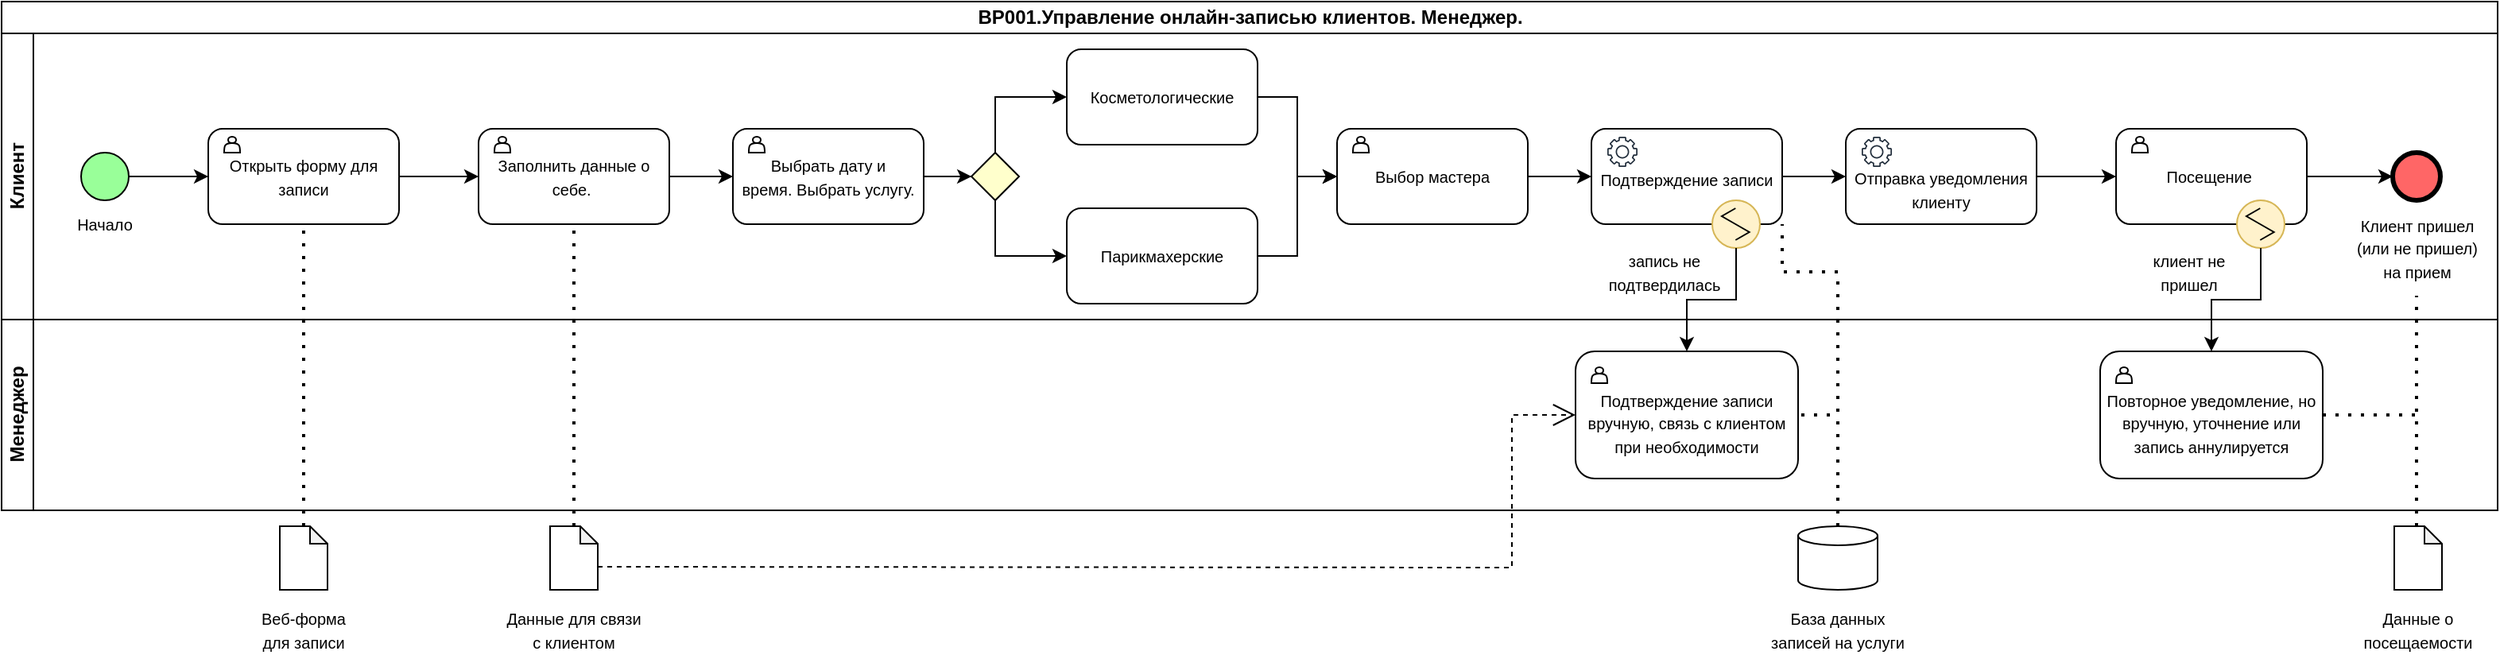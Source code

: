 <mxfile version="26.1.0">
  <diagram name="Страница — 1" id="nc_g5C7sCWomOyvMDTg2">
    <mxGraphModel dx="1369" dy="796" grid="1" gridSize="10" guides="1" tooltips="1" connect="1" arrows="1" fold="1" page="1" pageScale="1" pageWidth="827" pageHeight="1169" math="0" shadow="0">
      <root>
        <mxCell id="0" />
        <mxCell id="1" parent="0" />
        <mxCell id="5ZHukqqLrb58eQnSWOvj-1" value="BP001.Управление онлайн-записью клиентов. Менеджер." style="swimlane;childLayout=stackLayout;resizeParent=1;resizeParentMax=0;horizontal=1;startSize=20;horizontalStack=0;html=1;" vertex="1" parent="1">
          <mxGeometry x="150" y="40" width="1570" height="320" as="geometry">
            <mxRectangle x="150" y="40" width="60" height="30" as="alternateBounds" />
          </mxGeometry>
        </mxCell>
        <mxCell id="5ZHukqqLrb58eQnSWOvj-2" value="Клиент" style="swimlane;startSize=20;horizontal=0;html=1;" vertex="1" parent="5ZHukqqLrb58eQnSWOvj-1">
          <mxGeometry y="20" width="1570" height="180" as="geometry" />
        </mxCell>
        <mxCell id="5ZHukqqLrb58eQnSWOvj-36" value="" style="edgeStyle=orthogonalEdgeStyle;rounded=0;orthogonalLoop=1;jettySize=auto;html=1;" edge="1" parent="5ZHukqqLrb58eQnSWOvj-2" source="5ZHukqqLrb58eQnSWOvj-14" target="5ZHukqqLrb58eQnSWOvj-35">
          <mxGeometry relative="1" as="geometry" />
        </mxCell>
        <mxCell id="5ZHukqqLrb58eQnSWOvj-14" value="&lt;font size=&quot;1&quot;&gt;Выбор мастера&lt;/font&gt;" style="rounded=1;whiteSpace=wrap;html=1;" vertex="1" parent="5ZHukqqLrb58eQnSWOvj-2">
          <mxGeometry x="840" y="60" width="120" height="60" as="geometry" />
        </mxCell>
        <mxCell id="5ZHukqqLrb58eQnSWOvj-15" value="" style="shape=actor;whiteSpace=wrap;html=1;" vertex="1" parent="5ZHukqqLrb58eQnSWOvj-2">
          <mxGeometry x="850" y="65" width="10" height="10" as="geometry" />
        </mxCell>
        <mxCell id="5ZHukqqLrb58eQnSWOvj-6" value="" style="ellipse;whiteSpace=wrap;html=1;aspect=fixed;fillColor=light-dark(#99FF99,var(--ge-dark-color, #121212));" vertex="1" parent="5ZHukqqLrb58eQnSWOvj-2">
          <mxGeometry x="50" y="75" width="30" height="30" as="geometry" />
        </mxCell>
        <mxCell id="5ZHukqqLrb58eQnSWOvj-20" value="" style="edgeStyle=orthogonalEdgeStyle;rounded=0;orthogonalLoop=1;jettySize=auto;html=1;entryX=0;entryY=0.5;entryDx=0;entryDy=0;" edge="1" parent="5ZHukqqLrb58eQnSWOvj-2" source="5ZHukqqLrb58eQnSWOvj-8" target="5ZHukqqLrb58eQnSWOvj-10">
          <mxGeometry relative="1" as="geometry" />
        </mxCell>
        <mxCell id="5ZHukqqLrb58eQnSWOvj-8" value="&lt;font style=&quot;font-size: 10px;&quot;&gt;Открыть форму для записи&lt;/font&gt;" style="rounded=1;whiteSpace=wrap;html=1;" vertex="1" parent="5ZHukqqLrb58eQnSWOvj-2">
          <mxGeometry x="130" y="60" width="120" height="60" as="geometry" />
        </mxCell>
        <mxCell id="5ZHukqqLrb58eQnSWOvj-9" value="" style="shape=actor;whiteSpace=wrap;html=1;" vertex="1" parent="5ZHukqqLrb58eQnSWOvj-2">
          <mxGeometry x="140" y="65" width="10" height="10" as="geometry" />
        </mxCell>
        <mxCell id="5ZHukqqLrb58eQnSWOvj-21" value="" style="edgeStyle=orthogonalEdgeStyle;rounded=0;orthogonalLoop=1;jettySize=auto;html=1;entryX=0;entryY=0.5;entryDx=0;entryDy=0;" edge="1" parent="5ZHukqqLrb58eQnSWOvj-2" source="5ZHukqqLrb58eQnSWOvj-10" target="5ZHukqqLrb58eQnSWOvj-12">
          <mxGeometry relative="1" as="geometry" />
        </mxCell>
        <mxCell id="5ZHukqqLrb58eQnSWOvj-10" value="&lt;font size=&quot;1&quot;&gt;Заполнить данные о себе.&amp;nbsp;&lt;/font&gt;" style="rounded=1;whiteSpace=wrap;html=1;" vertex="1" parent="5ZHukqqLrb58eQnSWOvj-2">
          <mxGeometry x="300" y="60" width="120" height="60" as="geometry" />
        </mxCell>
        <mxCell id="5ZHukqqLrb58eQnSWOvj-11" value="" style="shape=actor;whiteSpace=wrap;html=1;" vertex="1" parent="5ZHukqqLrb58eQnSWOvj-2">
          <mxGeometry x="310" y="65" width="10" height="10" as="geometry" />
        </mxCell>
        <mxCell id="5ZHukqqLrb58eQnSWOvj-23" value="" style="edgeStyle=orthogonalEdgeStyle;rounded=0;orthogonalLoop=1;jettySize=auto;html=1;" edge="1" parent="5ZHukqqLrb58eQnSWOvj-2" source="5ZHukqqLrb58eQnSWOvj-12">
          <mxGeometry relative="1" as="geometry">
            <mxPoint x="610.059" y="90.059" as="targetPoint" />
          </mxGeometry>
        </mxCell>
        <mxCell id="5ZHukqqLrb58eQnSWOvj-12" value="&lt;font style=&quot;font-size: 10px;&quot;&gt;&lt;span style=&quot;font-size: x-small;&quot;&gt;Выбрать дату и время.&amp;nbsp;&lt;/span&gt;Выбрать услугу.&lt;/font&gt;" style="rounded=1;whiteSpace=wrap;html=1;" vertex="1" parent="5ZHukqqLrb58eQnSWOvj-2">
          <mxGeometry x="460" y="60" width="120" height="60" as="geometry" />
        </mxCell>
        <mxCell id="5ZHukqqLrb58eQnSWOvj-13" value="" style="shape=actor;whiteSpace=wrap;html=1;" vertex="1" parent="5ZHukqqLrb58eQnSWOvj-2">
          <mxGeometry x="470" y="65" width="10" height="10" as="geometry" />
        </mxCell>
        <mxCell id="5ZHukqqLrb58eQnSWOvj-32" style="edgeStyle=orthogonalEdgeStyle;rounded=0;orthogonalLoop=1;jettySize=auto;html=1;exitX=0.5;exitY=1;exitDx=0;exitDy=0;entryX=0;entryY=0.5;entryDx=0;entryDy=0;" edge="1" parent="5ZHukqqLrb58eQnSWOvj-2" source="5ZHukqqLrb58eQnSWOvj-25" target="5ZHukqqLrb58eQnSWOvj-31">
          <mxGeometry relative="1" as="geometry" />
        </mxCell>
        <mxCell id="5ZHukqqLrb58eQnSWOvj-25" value="" style="rhombus;whiteSpace=wrap;html=1;fillColor=light-dark(#FFFFCC,var(--ge-dark-color, #121212));" vertex="1" parent="5ZHukqqLrb58eQnSWOvj-2">
          <mxGeometry x="610" y="75" width="30" height="30" as="geometry" />
        </mxCell>
        <mxCell id="5ZHukqqLrb58eQnSWOvj-33" style="edgeStyle=orthogonalEdgeStyle;rounded=0;orthogonalLoop=1;jettySize=auto;html=1;exitX=1;exitY=0.5;exitDx=0;exitDy=0;entryX=0;entryY=0.5;entryDx=0;entryDy=0;" edge="1" parent="5ZHukqqLrb58eQnSWOvj-2" source="5ZHukqqLrb58eQnSWOvj-29" target="5ZHukqqLrb58eQnSWOvj-14">
          <mxGeometry relative="1" as="geometry" />
        </mxCell>
        <mxCell id="5ZHukqqLrb58eQnSWOvj-29" value="&lt;font style=&quot;font-size: 10px;&quot;&gt;Косметологические&lt;/font&gt;" style="rounded=1;whiteSpace=wrap;html=1;" vertex="1" parent="5ZHukqqLrb58eQnSWOvj-2">
          <mxGeometry x="670" y="10" width="120" height="60" as="geometry" />
        </mxCell>
        <mxCell id="5ZHukqqLrb58eQnSWOvj-30" value="" style="edgeStyle=orthogonalEdgeStyle;rounded=0;orthogonalLoop=1;jettySize=auto;html=1;exitX=0.5;exitY=0;exitDx=0;exitDy=0;entryX=0;entryY=0.5;entryDx=0;entryDy=0;" edge="1" parent="5ZHukqqLrb58eQnSWOvj-2" source="5ZHukqqLrb58eQnSWOvj-25" target="5ZHukqqLrb58eQnSWOvj-29">
          <mxGeometry relative="1" as="geometry">
            <mxPoint x="920" y="150" as="targetPoint" />
            <mxPoint x="775" y="135" as="sourcePoint" />
            <Array as="points" />
          </mxGeometry>
        </mxCell>
        <mxCell id="5ZHukqqLrb58eQnSWOvj-7" value="" style="endArrow=classic;html=1;rounded=0;exitX=1;exitY=0.5;exitDx=0;exitDy=0;" edge="1" parent="5ZHukqqLrb58eQnSWOvj-2" source="5ZHukqqLrb58eQnSWOvj-6">
          <mxGeometry width="50" height="50" relative="1" as="geometry">
            <mxPoint x="320" y="260" as="sourcePoint" />
            <mxPoint x="130" y="90" as="targetPoint" />
          </mxGeometry>
        </mxCell>
        <mxCell id="5ZHukqqLrb58eQnSWOvj-34" style="edgeStyle=orthogonalEdgeStyle;rounded=0;orthogonalLoop=1;jettySize=auto;html=1;exitX=1;exitY=0.5;exitDx=0;exitDy=0;entryX=0;entryY=0.5;entryDx=0;entryDy=0;" edge="1" parent="5ZHukqqLrb58eQnSWOvj-2" source="5ZHukqqLrb58eQnSWOvj-31" target="5ZHukqqLrb58eQnSWOvj-14">
          <mxGeometry relative="1" as="geometry" />
        </mxCell>
        <mxCell id="5ZHukqqLrb58eQnSWOvj-31" value="&lt;font style=&quot;font-size: 10px;&quot;&gt;Парикмахерские&lt;/font&gt;" style="rounded=1;whiteSpace=wrap;html=1;" vertex="1" parent="5ZHukqqLrb58eQnSWOvj-2">
          <mxGeometry x="670" y="110" width="120" height="60" as="geometry" />
        </mxCell>
        <mxCell id="5ZHukqqLrb58eQnSWOvj-82" value="" style="edgeStyle=orthogonalEdgeStyle;rounded=0;orthogonalLoop=1;jettySize=auto;html=1;entryX=0;entryY=0.5;entryDx=0;entryDy=0;" edge="1" parent="5ZHukqqLrb58eQnSWOvj-2" source="5ZHukqqLrb58eQnSWOvj-35" target="5ZHukqqLrb58eQnSWOvj-80">
          <mxGeometry relative="1" as="geometry" />
        </mxCell>
        <mxCell id="5ZHukqqLrb58eQnSWOvj-35" value="&lt;font size=&quot;1&quot;&gt;Подтверждение записи&lt;/font&gt;" style="rounded=1;whiteSpace=wrap;html=1;spacingBottom=-4;" vertex="1" parent="5ZHukqqLrb58eQnSWOvj-2">
          <mxGeometry x="1000" y="60" width="120" height="60" as="geometry" />
        </mxCell>
        <mxCell id="5ZHukqqLrb58eQnSWOvj-37" value="" style="sketch=0;outlineConnect=0;fontColor=#232F3E;gradientColor=none;fillColor=#232F3D;strokeColor=none;dashed=0;verticalLabelPosition=bottom;verticalAlign=top;align=center;html=1;fontSize=12;fontStyle=0;aspect=fixed;pointerEvents=1;shape=mxgraph.aws4.gear;" vertex="1" parent="5ZHukqqLrb58eQnSWOvj-2">
          <mxGeometry x="1010" y="65" width="19" height="19" as="geometry" />
        </mxCell>
        <mxCell id="5ZHukqqLrb58eQnSWOvj-45" value="&lt;font style=&quot;font-size: 10px;&quot;&gt;запись не подтвердилась&lt;/font&gt;" style="text;html=1;align=center;verticalAlign=middle;whiteSpace=wrap;rounded=0;" vertex="1" parent="5ZHukqqLrb58eQnSWOvj-2">
          <mxGeometry x="1016" y="135" width="60" height="30" as="geometry" />
        </mxCell>
        <mxCell id="5ZHukqqLrb58eQnSWOvj-47" value="" style="ellipse;whiteSpace=wrap;html=1;aspect=fixed;fillColor=#fff2cc;strokeColor=#d6b656;" vertex="1" parent="5ZHukqqLrb58eQnSWOvj-2">
          <mxGeometry x="1076" y="105" width="30" height="30" as="geometry" />
        </mxCell>
        <mxCell id="5ZHukqqLrb58eQnSWOvj-51" value="" style="edgeStyle=isometricEdgeStyle;endArrow=none;html=1;rounded=0;" edge="1" parent="5ZHukqqLrb58eQnSWOvj-2">
          <mxGeometry width="50" height="100" relative="1" as="geometry">
            <mxPoint x="1090.66" y="130" as="sourcePoint" />
            <mxPoint x="1090.66" y="110" as="targetPoint" />
            <Array as="points">
              <mxPoint x="1090.66" y="120" />
            </Array>
          </mxGeometry>
        </mxCell>
        <mxCell id="5ZHukqqLrb58eQnSWOvj-84" value="" style="edgeStyle=orthogonalEdgeStyle;rounded=0;orthogonalLoop=1;jettySize=auto;html=1;" edge="1" parent="5ZHukqqLrb58eQnSWOvj-2" source="5ZHukqqLrb58eQnSWOvj-80" target="5ZHukqqLrb58eQnSWOvj-83">
          <mxGeometry relative="1" as="geometry" />
        </mxCell>
        <mxCell id="5ZHukqqLrb58eQnSWOvj-80" value="&lt;font size=&quot;1&quot;&gt;Отправка уведомления клиенту&lt;/font&gt;" style="rounded=1;whiteSpace=wrap;html=1;spacing=2;spacingBottom=-16;" vertex="1" parent="5ZHukqqLrb58eQnSWOvj-2">
          <mxGeometry x="1160" y="60" width="120" height="60" as="geometry" />
        </mxCell>
        <mxCell id="5ZHukqqLrb58eQnSWOvj-81" value="" style="sketch=0;outlineConnect=0;fontColor=#232F3E;gradientColor=none;fillColor=#232F3D;strokeColor=none;dashed=0;verticalLabelPosition=bottom;verticalAlign=top;align=center;html=1;fontSize=12;fontStyle=0;aspect=fixed;pointerEvents=1;shape=mxgraph.aws4.gear;" vertex="1" parent="5ZHukqqLrb58eQnSWOvj-2">
          <mxGeometry x="1170" y="65" width="19" height="19" as="geometry" />
        </mxCell>
        <mxCell id="5ZHukqqLrb58eQnSWOvj-88" value="" style="edgeStyle=orthogonalEdgeStyle;rounded=0;orthogonalLoop=1;jettySize=auto;html=1;" edge="1" parent="5ZHukqqLrb58eQnSWOvj-2" source="5ZHukqqLrb58eQnSWOvj-83" target="5ZHukqqLrb58eQnSWOvj-87">
          <mxGeometry relative="1" as="geometry" />
        </mxCell>
        <mxCell id="5ZHukqqLrb58eQnSWOvj-83" value="&lt;font size=&quot;1&quot;&gt;Посещение&amp;nbsp;&lt;/font&gt;" style="rounded=1;whiteSpace=wrap;html=1;spacing=2;spacingBottom=0;" vertex="1" parent="5ZHukqqLrb58eQnSWOvj-2">
          <mxGeometry x="1330" y="60" width="120" height="60" as="geometry" />
        </mxCell>
        <mxCell id="5ZHukqqLrb58eQnSWOvj-85" value="" style="shape=actor;whiteSpace=wrap;html=1;" vertex="1" parent="5ZHukqqLrb58eQnSWOvj-2">
          <mxGeometry x="1340" y="65" width="10" height="10" as="geometry" />
        </mxCell>
        <mxCell id="5ZHukqqLrb58eQnSWOvj-87" value="" style="ellipse;whiteSpace=wrap;html=1;rounded=1;spacing=2;spacingBottom=0;fillColor=light-dark(#FF6666,var(--ge-dark-color, #121212));labelBorderColor=default;strokeWidth=3;" vertex="1" parent="5ZHukqqLrb58eQnSWOvj-2">
          <mxGeometry x="1504" y="75" width="30" height="30" as="geometry" />
        </mxCell>
        <mxCell id="5ZHukqqLrb58eQnSWOvj-89" value="&lt;font style=&quot;font-size: 10px;&quot;&gt;Начало&lt;/font&gt;" style="text;html=1;align=center;verticalAlign=middle;whiteSpace=wrap;rounded=0;" vertex="1" parent="5ZHukqqLrb58eQnSWOvj-2">
          <mxGeometry x="35" y="105" width="60" height="30" as="geometry" />
        </mxCell>
        <mxCell id="5ZHukqqLrb58eQnSWOvj-90" value="&lt;font style=&quot;font-size: 10px;&quot;&gt;Клиент пришел (или не пришел) на прием&lt;/font&gt;" style="text;html=1;align=center;verticalAlign=middle;whiteSpace=wrap;rounded=0;" vertex="1" parent="5ZHukqqLrb58eQnSWOvj-2">
          <mxGeometry x="1473.5" y="105" width="91" height="60" as="geometry" />
        </mxCell>
        <mxCell id="5ZHukqqLrb58eQnSWOvj-5" value="Менеджер" style="swimlane;startSize=20;horizontal=0;html=1;" vertex="1" parent="5ZHukqqLrb58eQnSWOvj-1">
          <mxGeometry y="200" width="1570" height="120" as="geometry" />
        </mxCell>
        <mxCell id="5ZHukqqLrb58eQnSWOvj-38" value="&lt;font size=&quot;1&quot;&gt;Подтверждение записи вручную, связь с клиентом при необходимости&lt;/font&gt;" style="rounded=1;whiteSpace=wrap;html=1;spacingBottom=-9;" vertex="1" parent="5ZHukqqLrb58eQnSWOvj-5">
          <mxGeometry x="990" y="20" width="140" height="80" as="geometry" />
        </mxCell>
        <mxCell id="5ZHukqqLrb58eQnSWOvj-46" value="" style="shape=actor;whiteSpace=wrap;html=1;spacingBottom=0;" vertex="1" parent="5ZHukqqLrb58eQnSWOvj-5">
          <mxGeometry x="1000" y="30" width="10" height="10" as="geometry" />
        </mxCell>
        <mxCell id="5ZHukqqLrb58eQnSWOvj-105" value="&lt;font style=&quot;font-size: 10px;&quot;&gt;клиент не пришел&lt;/font&gt;" style="text;html=1;align=center;verticalAlign=middle;whiteSpace=wrap;rounded=0;" vertex="1" parent="5ZHukqqLrb58eQnSWOvj-5">
          <mxGeometry x="1346" y="-45" width="60" height="30" as="geometry" />
        </mxCell>
        <mxCell id="5ZHukqqLrb58eQnSWOvj-106" value="" style="ellipse;whiteSpace=wrap;html=1;aspect=fixed;fillColor=#fff2cc;strokeColor=#d6b656;" vertex="1" parent="5ZHukqqLrb58eQnSWOvj-5">
          <mxGeometry x="1406" y="-75" width="30" height="30" as="geometry" />
        </mxCell>
        <mxCell id="5ZHukqqLrb58eQnSWOvj-107" value="" style="edgeStyle=isometricEdgeStyle;endArrow=none;html=1;rounded=0;" edge="1" parent="5ZHukqqLrb58eQnSWOvj-5">
          <mxGeometry width="50" height="100" relative="1" as="geometry">
            <mxPoint x="1420.66" y="-50" as="sourcePoint" />
            <mxPoint x="1420.66" y="-70" as="targetPoint" />
            <Array as="points">
              <mxPoint x="1420.66" y="-60" />
            </Array>
          </mxGeometry>
        </mxCell>
        <mxCell id="5ZHukqqLrb58eQnSWOvj-108" value="&lt;font style=&quot;font-size: 10px;&quot;&gt;Повторное уведомление, но вручную, уточнение или запись аннулируется&lt;/font&gt;" style="rounded=1;whiteSpace=wrap;html=1;spacingBottom=-9;" vertex="1" parent="5ZHukqqLrb58eQnSWOvj-5">
          <mxGeometry x="1320" y="20" width="140" height="80" as="geometry" />
        </mxCell>
        <mxCell id="5ZHukqqLrb58eQnSWOvj-109" value="" style="shape=actor;whiteSpace=wrap;html=1;spacingBottom=0;" vertex="1" parent="5ZHukqqLrb58eQnSWOvj-5">
          <mxGeometry x="1330" y="30" width="10" height="10" as="geometry" />
        </mxCell>
        <mxCell id="5ZHukqqLrb58eQnSWOvj-110" style="edgeStyle=orthogonalEdgeStyle;rounded=0;orthogonalLoop=1;jettySize=auto;html=1;exitX=0.5;exitY=1;exitDx=0;exitDy=0;" edge="1" parent="5ZHukqqLrb58eQnSWOvj-5" source="5ZHukqqLrb58eQnSWOvj-106" target="5ZHukqqLrb58eQnSWOvj-108">
          <mxGeometry relative="1" as="geometry" />
        </mxCell>
        <mxCell id="5ZHukqqLrb58eQnSWOvj-49" style="edgeStyle=orthogonalEdgeStyle;rounded=0;orthogonalLoop=1;jettySize=auto;html=1;exitX=0.5;exitY=1;exitDx=0;exitDy=0;" edge="1" parent="5ZHukqqLrb58eQnSWOvj-1" source="5ZHukqqLrb58eQnSWOvj-47" target="5ZHukqqLrb58eQnSWOvj-38">
          <mxGeometry relative="1" as="geometry" />
        </mxCell>
        <mxCell id="5ZHukqqLrb58eQnSWOvj-16" value="" style="shape=note;whiteSpace=wrap;html=1;backgroundOutline=1;darkOpacity=0.05;size=11;" vertex="1" parent="1">
          <mxGeometry x="325" y="370" width="30" height="40" as="geometry" />
        </mxCell>
        <mxCell id="5ZHukqqLrb58eQnSWOvj-17" value="" style="endArrow=none;dashed=1;html=1;dashPattern=1 3;strokeWidth=2;rounded=0;entryX=0.5;entryY=1;entryDx=0;entryDy=0;exitX=0.5;exitY=0;exitDx=0;exitDy=0;exitPerimeter=0;" edge="1" parent="1" source="5ZHukqqLrb58eQnSWOvj-16" target="5ZHukqqLrb58eQnSWOvj-8">
          <mxGeometry width="50" height="50" relative="1" as="geometry">
            <mxPoint x="530" y="330" as="sourcePoint" />
            <mxPoint x="580" y="280" as="targetPoint" />
          </mxGeometry>
        </mxCell>
        <mxCell id="5ZHukqqLrb58eQnSWOvj-19" value="&lt;font style=&quot;font-size: 10px;&quot;&gt;Веб-форма для записи&lt;/font&gt;" style="text;html=1;align=center;verticalAlign=middle;whiteSpace=wrap;rounded=0;" vertex="1" parent="1">
          <mxGeometry x="310" y="420" width="60" height="30" as="geometry" />
        </mxCell>
        <mxCell id="5ZHukqqLrb58eQnSWOvj-39" value="" style="shape=note;whiteSpace=wrap;html=1;backgroundOutline=1;darkOpacity=0.05;size=11;" vertex="1" parent="1">
          <mxGeometry x="495" y="370" width="30" height="40" as="geometry" />
        </mxCell>
        <mxCell id="5ZHukqqLrb58eQnSWOvj-40" value="" style="endArrow=none;dashed=1;html=1;dashPattern=1 3;strokeWidth=2;rounded=0;entryX=0.5;entryY=1;entryDx=0;entryDy=0;exitX=0.5;exitY=0;exitDx=0;exitDy=0;exitPerimeter=0;" edge="1" parent="1" source="5ZHukqqLrb58eQnSWOvj-39">
          <mxGeometry width="50" height="50" relative="1" as="geometry">
            <mxPoint x="700" y="330" as="sourcePoint" />
            <mxPoint x="510" y="180" as="targetPoint" />
          </mxGeometry>
        </mxCell>
        <mxCell id="5ZHukqqLrb58eQnSWOvj-41" value="&lt;span style=&quot;font-size: 10px;&quot;&gt;Данные для связи с клиентом&lt;/span&gt;" style="text;html=1;align=center;verticalAlign=middle;whiteSpace=wrap;rounded=0;" vertex="1" parent="1">
          <mxGeometry x="465" y="420" width="90" height="30" as="geometry" />
        </mxCell>
        <mxCell id="5ZHukqqLrb58eQnSWOvj-96" value="&lt;span style=&quot;font-size: 10px;&quot;&gt;База данных записей на услуги&lt;/span&gt;" style="text;html=1;align=center;verticalAlign=middle;whiteSpace=wrap;rounded=0;" vertex="1" parent="1">
          <mxGeometry x="1260" y="420" width="90" height="30" as="geometry" />
        </mxCell>
        <mxCell id="5ZHukqqLrb58eQnSWOvj-98" value="" style="endArrow=none;dashed=1;html=1;dashPattern=1 3;strokeWidth=2;rounded=0;entryX=1;entryY=1;entryDx=0;entryDy=0;exitX=0.5;exitY=0;exitDx=0;exitDy=0;exitPerimeter=0;" edge="1" parent="1" source="5ZHukqqLrb58eQnSWOvj-97" target="5ZHukqqLrb58eQnSWOvj-35">
          <mxGeometry width="50" height="50" relative="1" as="geometry">
            <mxPoint x="1300" y="330" as="sourcePoint" />
            <mxPoint x="1270" y="180" as="targetPoint" />
            <Array as="points">
              <mxPoint x="1305" y="210" />
              <mxPoint x="1270" y="210" />
            </Array>
          </mxGeometry>
        </mxCell>
        <mxCell id="5ZHukqqLrb58eQnSWOvj-97" value="" style="shape=cylinder3;whiteSpace=wrap;html=1;boundedLbl=1;backgroundOutline=1;size=6.0;" vertex="1" parent="1">
          <mxGeometry x="1280" y="370" width="50" height="40" as="geometry" />
        </mxCell>
        <mxCell id="5ZHukqqLrb58eQnSWOvj-100" value="" style="endArrow=none;dashed=1;html=1;dashPattern=1 3;strokeWidth=2;rounded=0;entryX=1;entryY=0.5;entryDx=0;entryDy=0;" edge="1" parent="1" target="5ZHukqqLrb58eQnSWOvj-38">
          <mxGeometry width="50" height="50" relative="1" as="geometry">
            <mxPoint x="1300" y="300" as="sourcePoint" />
            <mxPoint x="1240" y="310" as="targetPoint" />
          </mxGeometry>
        </mxCell>
        <mxCell id="5ZHukqqLrb58eQnSWOvj-101" value="" style="endArrow=open;endSize=12;dashed=1;html=1;rounded=0;exitX=0;exitY=0;exitDx=30.0;exitDy=25.5;exitPerimeter=0;entryX=0;entryY=0.5;entryDx=0;entryDy=0;" edge="1" parent="1" source="5ZHukqqLrb58eQnSWOvj-39" target="5ZHukqqLrb58eQnSWOvj-38">
          <mxGeometry x="-0.901" width="160" relative="1" as="geometry">
            <mxPoint x="920" y="340" as="sourcePoint" />
            <mxPoint x="1080" y="340" as="targetPoint" />
            <Array as="points">
              <mxPoint x="1100" y="396" />
              <mxPoint x="1100" y="300" />
            </Array>
            <mxPoint as="offset" />
          </mxGeometry>
        </mxCell>
        <mxCell id="5ZHukqqLrb58eQnSWOvj-102" value="" style="endArrow=none;dashed=1;html=1;dashPattern=1 3;strokeWidth=2;rounded=0;entryX=0.5;entryY=1;entryDx=0;entryDy=0;" edge="1" parent="1" target="5ZHukqqLrb58eQnSWOvj-90">
          <mxGeometry width="50" height="50" relative="1" as="geometry">
            <mxPoint x="1669" y="370" as="sourcePoint" />
            <mxPoint x="1430" y="280" as="targetPoint" />
          </mxGeometry>
        </mxCell>
        <mxCell id="5ZHukqqLrb58eQnSWOvj-103" value="" style="shape=note;whiteSpace=wrap;html=1;backgroundOutline=1;darkOpacity=0.05;size=11;" vertex="1" parent="1">
          <mxGeometry x="1655" y="370" width="30" height="40" as="geometry" />
        </mxCell>
        <mxCell id="5ZHukqqLrb58eQnSWOvj-104" value="&lt;font style=&quot;font-size: 10px;&quot;&gt;Данные о посещаемости&lt;/font&gt;" style="text;html=1;align=center;verticalAlign=middle;whiteSpace=wrap;rounded=0;" vertex="1" parent="1">
          <mxGeometry x="1640" y="420" width="60" height="30" as="geometry" />
        </mxCell>
        <mxCell id="5ZHukqqLrb58eQnSWOvj-111" value="" style="endArrow=none;dashed=1;html=1;dashPattern=1 3;strokeWidth=2;rounded=0;exitX=1;exitY=0.5;exitDx=0;exitDy=0;" edge="1" parent="1" source="5ZHukqqLrb58eQnSWOvj-108">
          <mxGeometry width="50" height="50" relative="1" as="geometry">
            <mxPoint x="1420" y="300" as="sourcePoint" />
            <mxPoint x="1670" y="300" as="targetPoint" />
          </mxGeometry>
        </mxCell>
      </root>
    </mxGraphModel>
  </diagram>
</mxfile>
